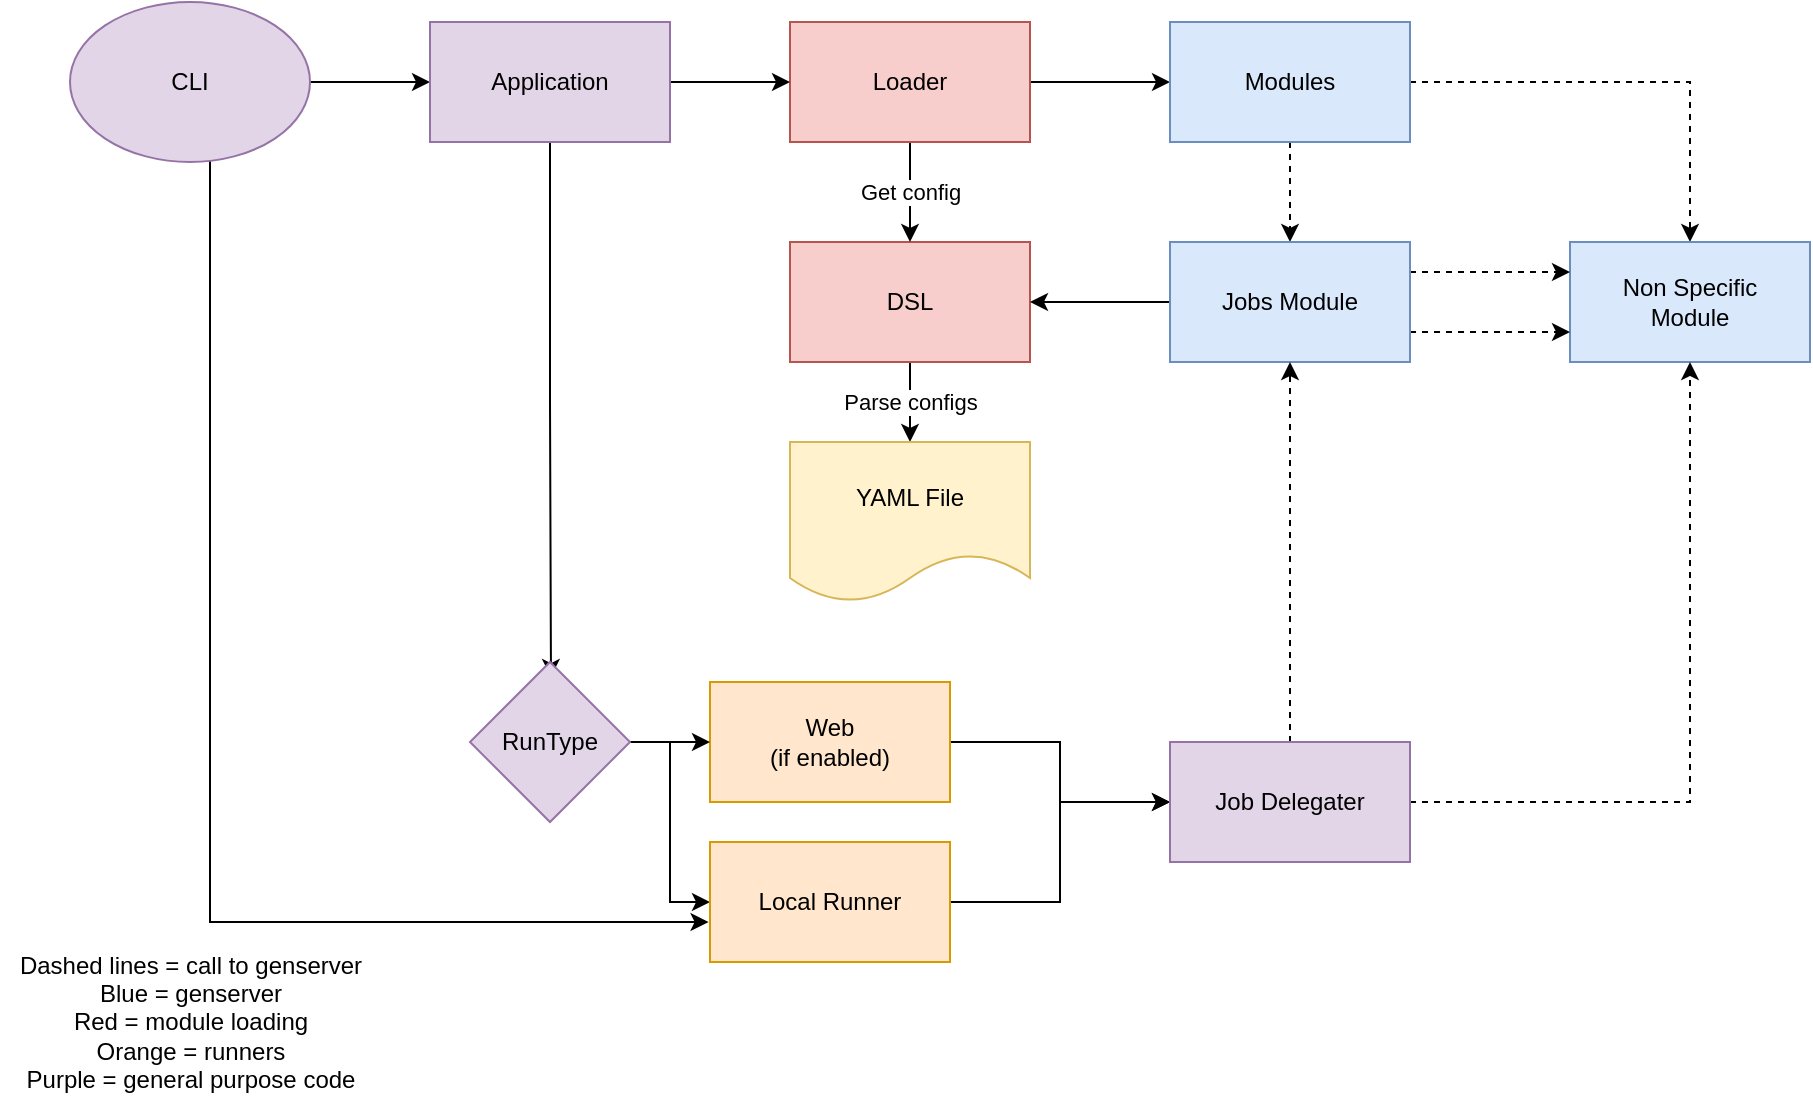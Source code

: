 <mxfile version="14.4.4" type="device"><diagram id="CB_YZl-1vuKbrYBDA7tE" name="Page-1"><mxGraphModel dx="935" dy="663" grid="1" gridSize="10" guides="1" tooltips="1" connect="1" arrows="1" fold="1" page="1" pageScale="1" pageWidth="850" pageHeight="1100" math="0" shadow="0"><root><mxCell id="0"/><mxCell id="1" parent="0"/><mxCell id="cfn4RabEuyPNC6ocPSmF-49" style="edgeStyle=orthogonalEdgeStyle;rounded=0;orthogonalLoop=1;jettySize=auto;html=1;entryX=0;entryY=0.5;entryDx=0;entryDy=0;" edge="1" parent="1" source="cfn4RabEuyPNC6ocPSmF-2" target="cfn4RabEuyPNC6ocPSmF-48"><mxGeometry relative="1" as="geometry"/></mxCell><mxCell id="cfn4RabEuyPNC6ocPSmF-2" value="Web&lt;br&gt;(if enabled)" style="whiteSpace=wrap;html=1;fillColor=#ffe6cc;strokeColor=#d79b00;" vertex="1" parent="1"><mxGeometry x="370" y="510" width="120" height="60" as="geometry"/></mxCell><mxCell id="cfn4RabEuyPNC6ocPSmF-47" value="Parse configs" style="edgeStyle=orthogonalEdgeStyle;rounded=0;orthogonalLoop=1;jettySize=auto;html=1;" edge="1" parent="1" source="cfn4RabEuyPNC6ocPSmF-3" target="cfn4RabEuyPNC6ocPSmF-9"><mxGeometry relative="1" as="geometry"/></mxCell><mxCell id="cfn4RabEuyPNC6ocPSmF-3" value="DSL" style="whiteSpace=wrap;html=1;fillColor=#f8cecc;strokeColor=#b85450;" vertex="1" parent="1"><mxGeometry x="410" y="290" width="120" height="60" as="geometry"/></mxCell><mxCell id="cfn4RabEuyPNC6ocPSmF-27" value="Get config" style="edgeStyle=orthogonalEdgeStyle;rounded=0;orthogonalLoop=1;jettySize=auto;html=1;" edge="1" parent="1" source="cfn4RabEuyPNC6ocPSmF-6" target="cfn4RabEuyPNC6ocPSmF-3"><mxGeometry relative="1" as="geometry"/></mxCell><mxCell id="cfn4RabEuyPNC6ocPSmF-30" style="edgeStyle=orthogonalEdgeStyle;rounded=0;orthogonalLoop=1;jettySize=auto;html=1;entryX=0;entryY=0.5;entryDx=0;entryDy=0;" edge="1" parent="1" source="cfn4RabEuyPNC6ocPSmF-6" target="cfn4RabEuyPNC6ocPSmF-7"><mxGeometry relative="1" as="geometry"/></mxCell><mxCell id="cfn4RabEuyPNC6ocPSmF-6" value="Loader" style="whiteSpace=wrap;html=1;fillColor=#f8cecc;strokeColor=#b85450;" vertex="1" parent="1"><mxGeometry x="410" y="180" width="120" height="60" as="geometry"/></mxCell><mxCell id="cfn4RabEuyPNC6ocPSmF-41" value="" style="edgeStyle=orthogonalEdgeStyle;rounded=0;orthogonalLoop=1;jettySize=auto;html=1;dashed=1;" edge="1" parent="1" source="cfn4RabEuyPNC6ocPSmF-7" target="cfn4RabEuyPNC6ocPSmF-34"><mxGeometry relative="1" as="geometry"/></mxCell><mxCell id="cfn4RabEuyPNC6ocPSmF-46" style="edgeStyle=orthogonalEdgeStyle;rounded=0;orthogonalLoop=1;jettySize=auto;html=1;entryX=0.5;entryY=0;entryDx=0;entryDy=0;dashed=1;" edge="1" parent="1" source="cfn4RabEuyPNC6ocPSmF-7" target="cfn4RabEuyPNC6ocPSmF-32"><mxGeometry relative="1" as="geometry"/></mxCell><mxCell id="cfn4RabEuyPNC6ocPSmF-7" value="Modules" style="whiteSpace=wrap;html=1;fillColor=#dae8fc;strokeColor=#6c8ebf;" vertex="1" parent="1"><mxGeometry x="600" y="180" width="120" height="60" as="geometry"/></mxCell><mxCell id="cfn4RabEuyPNC6ocPSmF-9" value="YAML File" style="shape=document;whiteSpace=wrap;html=1;boundedLbl=1;fillColor=#fff2cc;strokeColor=#d6b656;" vertex="1" parent="1"><mxGeometry x="410" y="390" width="120" height="80" as="geometry"/></mxCell><mxCell id="cfn4RabEuyPNC6ocPSmF-16" style="edgeStyle=orthogonalEdgeStyle;rounded=0;orthogonalLoop=1;jettySize=auto;html=1;" edge="1" parent="1" source="cfn4RabEuyPNC6ocPSmF-12" target="cfn4RabEuyPNC6ocPSmF-14"><mxGeometry relative="1" as="geometry"/></mxCell><mxCell id="cfn4RabEuyPNC6ocPSmF-56" style="edgeStyle=orthogonalEdgeStyle;rounded=0;orthogonalLoop=1;jettySize=auto;html=1;entryX=-0.006;entryY=0.667;entryDx=0;entryDy=0;entryPerimeter=0;" edge="1" parent="1" source="cfn4RabEuyPNC6ocPSmF-12" target="cfn4RabEuyPNC6ocPSmF-21"><mxGeometry relative="1" as="geometry"><Array as="points"><mxPoint x="120" y="630"/></Array></mxGeometry></mxCell><mxCell id="cfn4RabEuyPNC6ocPSmF-12" value="CLI" style="ellipse;whiteSpace=wrap;html=1;fillColor=#e1d5e7;strokeColor=#9673a6;" vertex="1" parent="1"><mxGeometry x="50" y="170" width="120" height="80" as="geometry"/></mxCell><mxCell id="cfn4RabEuyPNC6ocPSmF-20" style="edgeStyle=orthogonalEdgeStyle;rounded=0;orthogonalLoop=1;jettySize=auto;html=1;entryX=0.506;entryY=0.094;entryDx=0;entryDy=0;entryPerimeter=0;" edge="1" parent="1" source="cfn4RabEuyPNC6ocPSmF-14" target="cfn4RabEuyPNC6ocPSmF-15"><mxGeometry relative="1" as="geometry"/></mxCell><mxCell id="cfn4RabEuyPNC6ocPSmF-24" style="edgeStyle=orthogonalEdgeStyle;rounded=0;orthogonalLoop=1;jettySize=auto;html=1;entryX=0;entryY=0.5;entryDx=0;entryDy=0;" edge="1" parent="1" source="cfn4RabEuyPNC6ocPSmF-14" target="cfn4RabEuyPNC6ocPSmF-6"><mxGeometry relative="1" as="geometry"/></mxCell><mxCell id="cfn4RabEuyPNC6ocPSmF-14" value="Application" style="whiteSpace=wrap;html=1;fillColor=#e1d5e7;strokeColor=#9673a6;" vertex="1" parent="1"><mxGeometry x="230" y="180" width="120" height="60" as="geometry"/></mxCell><mxCell id="cfn4RabEuyPNC6ocPSmF-22" style="edgeStyle=orthogonalEdgeStyle;rounded=0;orthogonalLoop=1;jettySize=auto;html=1;entryX=0;entryY=0.5;entryDx=0;entryDy=0;" edge="1" parent="1" source="cfn4RabEuyPNC6ocPSmF-15" target="cfn4RabEuyPNC6ocPSmF-21"><mxGeometry relative="1" as="geometry"/></mxCell><mxCell id="cfn4RabEuyPNC6ocPSmF-23" style="edgeStyle=orthogonalEdgeStyle;rounded=0;orthogonalLoop=1;jettySize=auto;html=1;entryX=0;entryY=0.5;entryDx=0;entryDy=0;" edge="1" parent="1" source="cfn4RabEuyPNC6ocPSmF-15" target="cfn4RabEuyPNC6ocPSmF-2"><mxGeometry relative="1" as="geometry"/></mxCell><mxCell id="cfn4RabEuyPNC6ocPSmF-15" value="RunType" style="rhombus;whiteSpace=wrap;html=1;fillColor=#e1d5e7;strokeColor=#9673a6;" vertex="1" parent="1"><mxGeometry x="250" y="500" width="80" height="80" as="geometry"/></mxCell><mxCell id="cfn4RabEuyPNC6ocPSmF-51" style="edgeStyle=orthogonalEdgeStyle;rounded=0;orthogonalLoop=1;jettySize=auto;html=1;entryX=0;entryY=0.5;entryDx=0;entryDy=0;" edge="1" parent="1" source="cfn4RabEuyPNC6ocPSmF-21" target="cfn4RabEuyPNC6ocPSmF-48"><mxGeometry relative="1" as="geometry"/></mxCell><mxCell id="cfn4RabEuyPNC6ocPSmF-21" value="Local Runner" style="whiteSpace=wrap;html=1;fillColor=#ffe6cc;strokeColor=#d79b00;" vertex="1" parent="1"><mxGeometry x="370" y="590" width="120" height="60" as="geometry"/></mxCell><mxCell id="cfn4RabEuyPNC6ocPSmF-32" value="Non Specific&lt;br&gt;Module" style="whiteSpace=wrap;html=1;fillColor=#dae8fc;strokeColor=#6c8ebf;" vertex="1" parent="1"><mxGeometry x="800" y="290" width="120" height="60" as="geometry"/></mxCell><mxCell id="cfn4RabEuyPNC6ocPSmF-35" style="edgeStyle=orthogonalEdgeStyle;rounded=0;orthogonalLoop=1;jettySize=auto;html=1;entryX=1;entryY=0.5;entryDx=0;entryDy=0;" edge="1" parent="1" source="cfn4RabEuyPNC6ocPSmF-34" target="cfn4RabEuyPNC6ocPSmF-3"><mxGeometry relative="1" as="geometry"/></mxCell><mxCell id="cfn4RabEuyPNC6ocPSmF-43" style="edgeStyle=orthogonalEdgeStyle;rounded=0;orthogonalLoop=1;jettySize=auto;html=1;exitX=1;exitY=0.25;exitDx=0;exitDy=0;entryX=0;entryY=0.25;entryDx=0;entryDy=0;dashed=1;" edge="1" parent="1" source="cfn4RabEuyPNC6ocPSmF-34" target="cfn4RabEuyPNC6ocPSmF-32"><mxGeometry relative="1" as="geometry"/></mxCell><mxCell id="cfn4RabEuyPNC6ocPSmF-45" style="edgeStyle=orthogonalEdgeStyle;rounded=0;orthogonalLoop=1;jettySize=auto;html=1;exitX=1;exitY=0.75;exitDx=0;exitDy=0;entryX=0;entryY=0.75;entryDx=0;entryDy=0;dashed=1;" edge="1" parent="1" source="cfn4RabEuyPNC6ocPSmF-34" target="cfn4RabEuyPNC6ocPSmF-32"><mxGeometry relative="1" as="geometry"/></mxCell><mxCell id="cfn4RabEuyPNC6ocPSmF-34" value="Jobs Module" style="whiteSpace=wrap;html=1;fillColor=#dae8fc;strokeColor=#6c8ebf;" vertex="1" parent="1"><mxGeometry x="600" y="290" width="120" height="60" as="geometry"/></mxCell><mxCell id="cfn4RabEuyPNC6ocPSmF-53" style="edgeStyle=orthogonalEdgeStyle;rounded=0;orthogonalLoop=1;jettySize=auto;html=1;entryX=0.5;entryY=1;entryDx=0;entryDy=0;dashed=1;" edge="1" parent="1" source="cfn4RabEuyPNC6ocPSmF-48" target="cfn4RabEuyPNC6ocPSmF-34"><mxGeometry relative="1" as="geometry"/></mxCell><mxCell id="cfn4RabEuyPNC6ocPSmF-55" style="edgeStyle=orthogonalEdgeStyle;rounded=0;orthogonalLoop=1;jettySize=auto;html=1;entryX=0.5;entryY=1;entryDx=0;entryDy=0;dashed=1;" edge="1" parent="1" source="cfn4RabEuyPNC6ocPSmF-48" target="cfn4RabEuyPNC6ocPSmF-32"><mxGeometry relative="1" as="geometry"/></mxCell><mxCell id="cfn4RabEuyPNC6ocPSmF-48" value="Job Delegater" style="whiteSpace=wrap;html=1;fillColor=#e1d5e7;strokeColor=#9673a6;" vertex="1" parent="1"><mxGeometry x="600" y="540" width="120" height="60" as="geometry"/></mxCell><mxCell id="cfn4RabEuyPNC6ocPSmF-54" value="Dashed lines = call to genserver&lt;br&gt;Blue = genserver&lt;br&gt;Red = module loading&lt;br&gt;Orange = runners&lt;br&gt;Purple = general purpose code" style="text;html=1;align=center;verticalAlign=middle;resizable=0;points=[];autosize=1;" vertex="1" parent="1"><mxGeometry x="15" y="640" width="190" height="80" as="geometry"/></mxCell></root></mxGraphModel></diagram></mxfile>
